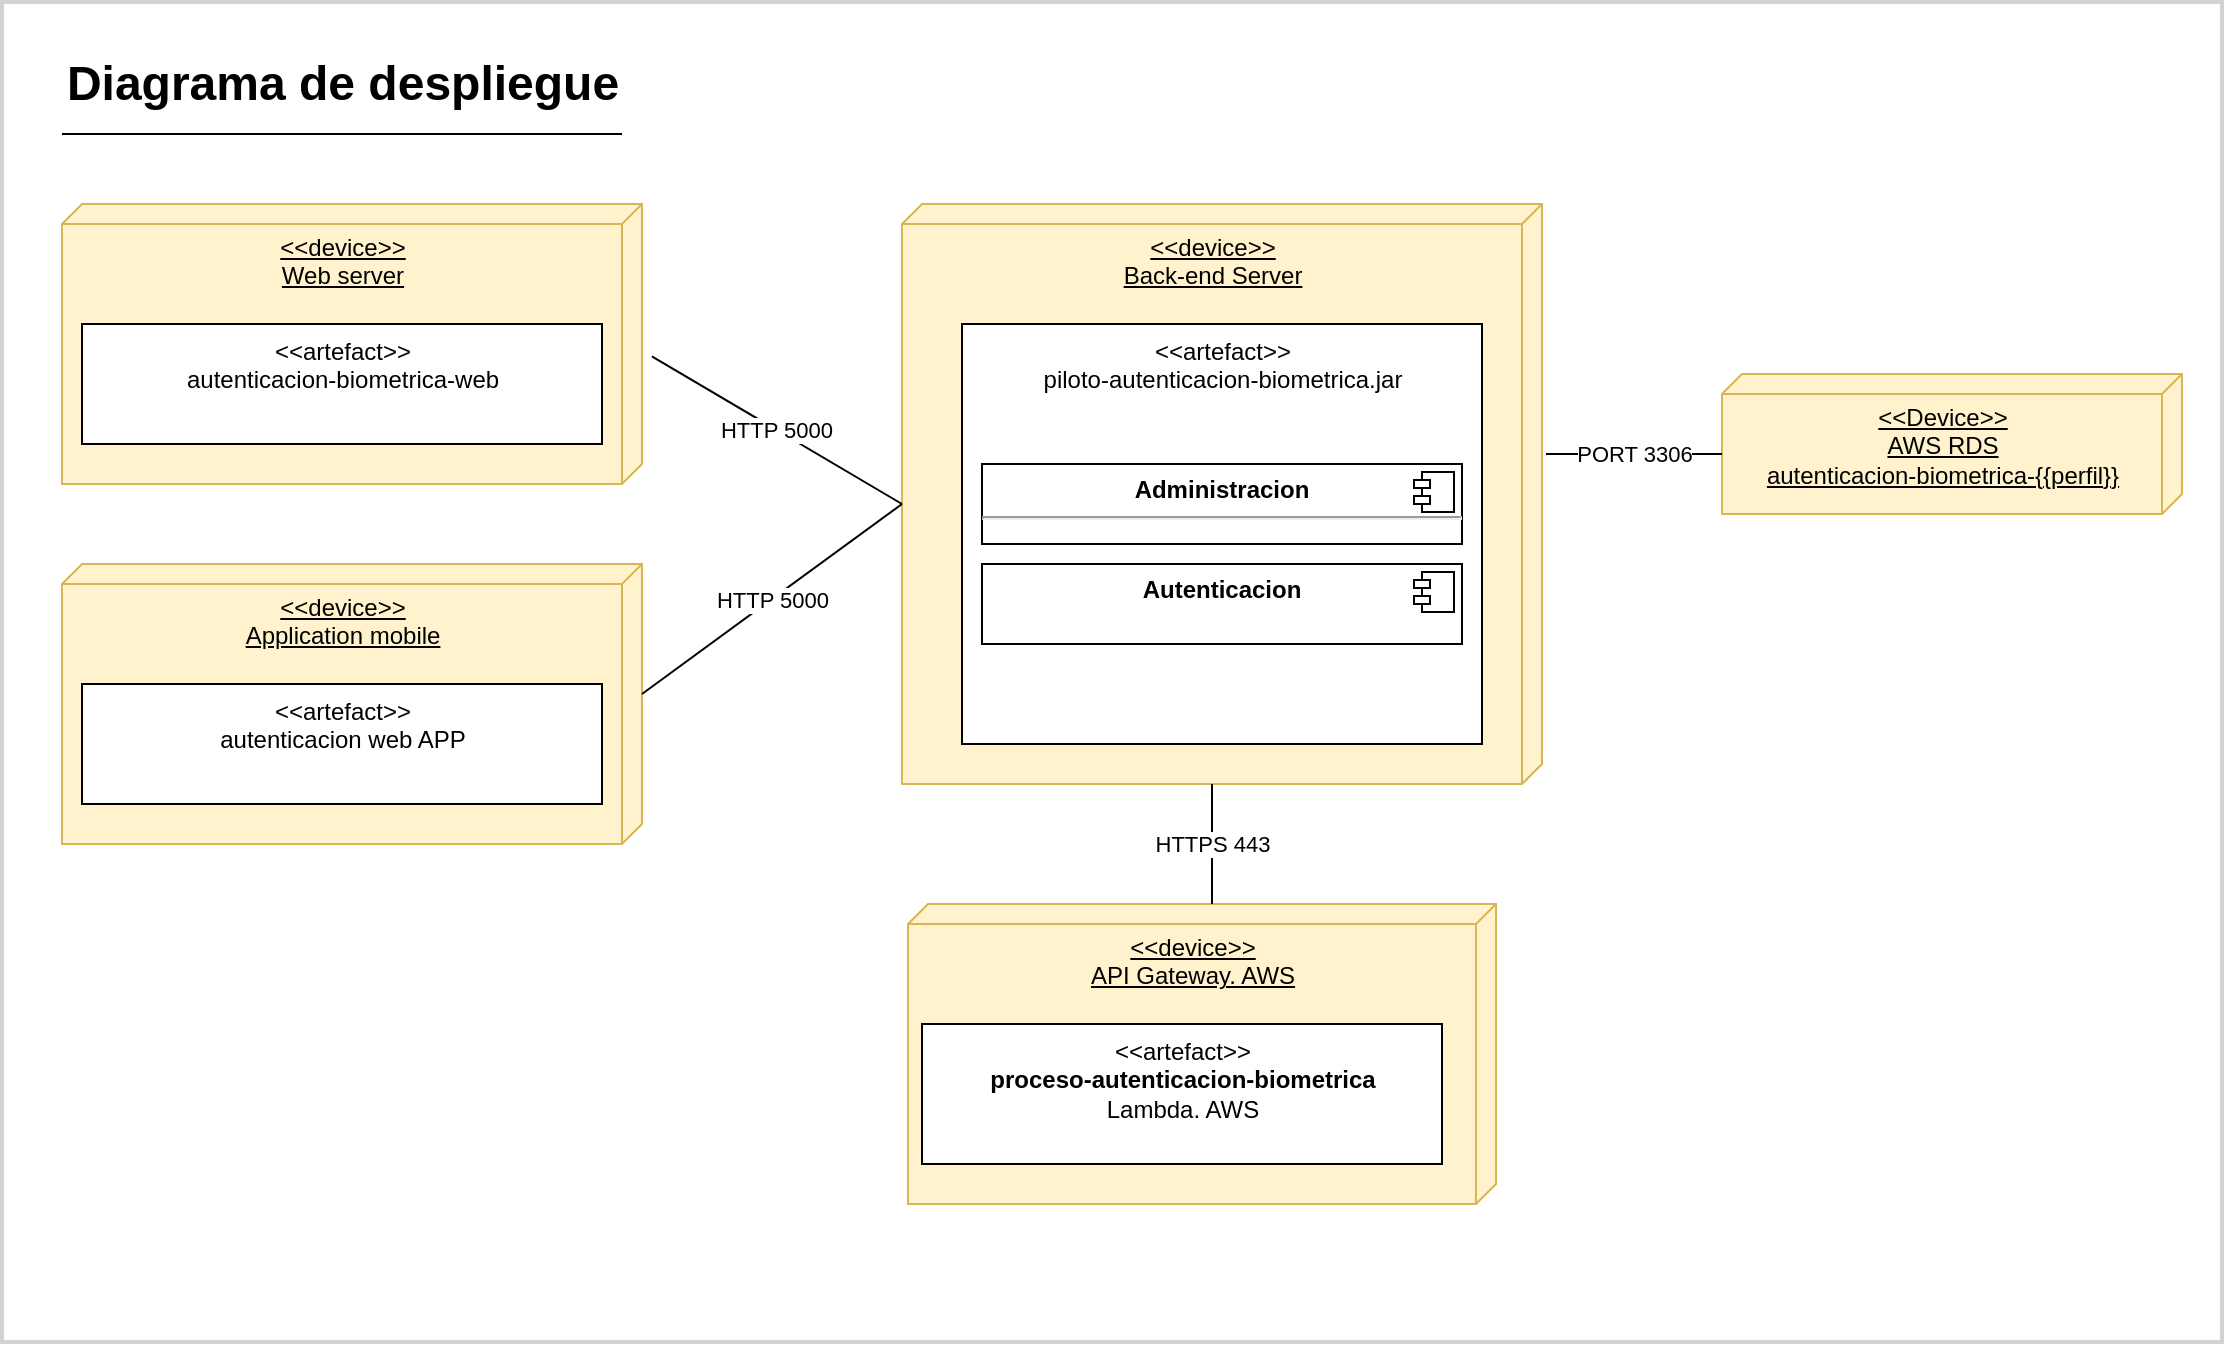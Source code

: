 <mxfile version="15.2.9" type="github">
  <diagram id="VDdS1Ym82Mv0rxRFRpkZ" name="Page-1">
    <mxGraphModel dx="1695" dy="1619" grid="1" gridSize="10" guides="1" tooltips="1" connect="1" arrows="1" fold="1" page="1" pageScale="1" pageWidth="827" pageHeight="1169" math="0" shadow="0">
      <root>
        <mxCell id="0" />
        <mxCell id="1" parent="0" />
        <mxCell id="L4K-rOw-liugyd5PohJu-1" value="" style="rounded=0;whiteSpace=wrap;html=1;fillColor=none;strokeColor=#d3d3d3;strokeWidth=2;" vertex="1" parent="1">
          <mxGeometry x="-240" y="-1" width="1110" height="670" as="geometry" />
        </mxCell>
        <mxCell id="L4K-rOw-liugyd5PohJu-2" value="Diagrama de despliegue" style="text;strokeColor=none;fillColor=none;html=1;fontSize=24;fontStyle=1;verticalAlign=middle;align=center;" vertex="1" parent="1">
          <mxGeometry x="-210" y="20" width="280" height="40" as="geometry" />
        </mxCell>
        <mxCell id="L4K-rOw-liugyd5PohJu-3" value="" style="line;strokeWidth=1;rotatable=0;dashed=0;labelPosition=right;align=left;verticalAlign=middle;spacingTop=0;spacingLeft=6;points=[];portConstraint=eastwest;" vertex="1" parent="1">
          <mxGeometry x="-210" y="60" width="280" height="10" as="geometry" />
        </mxCell>
        <mxCell id="L4K-rOw-liugyd5PohJu-6" value="&amp;lt;&amp;lt;device&amp;gt;&amp;gt;&lt;br&gt;Back-end Server" style="verticalAlign=top;align=center;spacingTop=8;spacingLeft=2;spacingRight=12;shape=cube;size=10;direction=south;fontStyle=4;html=1;fillColor=#fff2cc;strokeColor=#d6b656;" vertex="1" parent="1">
          <mxGeometry x="210" y="100" width="320" height="290" as="geometry" />
        </mxCell>
        <mxCell id="L4K-rOw-liugyd5PohJu-7" value="&lt;span&gt;&amp;lt;&amp;lt;artefact&amp;gt;&amp;gt;&lt;/span&gt;&lt;br&gt;piloto-autenticacion-biometrica.jar" style="html=1;verticalAlign=top;" vertex="1" parent="1">
          <mxGeometry x="240" y="160" width="260" height="210" as="geometry" />
        </mxCell>
        <mxCell id="L4K-rOw-liugyd5PohJu-8" value="&amp;lt;&amp;lt;Device&amp;gt;&amp;gt;&lt;br&gt;AWS RDS&lt;br&gt;autenticacion-biometrica-{{perfil}}" style="verticalAlign=top;align=center;spacingTop=8;spacingLeft=2;spacingRight=12;shape=cube;size=10;direction=south;fontStyle=4;html=1;fillColor=#fff2cc;strokeColor=#d6b656;" vertex="1" parent="1">
          <mxGeometry x="620" y="185" width="230" height="70" as="geometry" />
        </mxCell>
        <mxCell id="L4K-rOw-liugyd5PohJu-9" value="&lt;p style=&quot;margin: 0px ; margin-top: 6px ; text-align: center&quot;&gt;&lt;b&gt;Administracion&lt;/b&gt;&lt;/p&gt;&lt;hr&gt;&lt;p style=&quot;margin: 0px ; margin-left: 8px&quot;&gt;&lt;br&gt;&lt;/p&gt;" style="align=left;overflow=fill;html=1;dropTarget=0;" vertex="1" parent="1">
          <mxGeometry x="250" y="230" width="240" height="40" as="geometry" />
        </mxCell>
        <mxCell id="L4K-rOw-liugyd5PohJu-10" value="" style="shape=component;jettyWidth=8;jettyHeight=4;" vertex="1" parent="L4K-rOw-liugyd5PohJu-9">
          <mxGeometry x="1" width="20" height="20" relative="1" as="geometry">
            <mxPoint x="-24" y="4" as="offset" />
          </mxGeometry>
        </mxCell>
        <mxCell id="L4K-rOw-liugyd5PohJu-11" value="&lt;p style=&quot;margin: 0px ; margin-top: 6px ; text-align: center&quot;&gt;&lt;b&gt;Autenticacion&lt;/b&gt;&lt;/p&gt;" style="align=left;overflow=fill;html=1;dropTarget=0;" vertex="1" parent="1">
          <mxGeometry x="250" y="280" width="240" height="40" as="geometry" />
        </mxCell>
        <mxCell id="L4K-rOw-liugyd5PohJu-12" value="" style="shape=component;jettyWidth=8;jettyHeight=4;" vertex="1" parent="L4K-rOw-liugyd5PohJu-11">
          <mxGeometry x="1" width="20" height="20" relative="1" as="geometry">
            <mxPoint x="-24" y="4" as="offset" />
          </mxGeometry>
        </mxCell>
        <mxCell id="L4K-rOw-liugyd5PohJu-18" value="PORT 3306" style="endArrow=none;html=1;entryX=0;entryY=0;entryDx=40;entryDy=230;entryPerimeter=0;" edge="1" parent="1" target="L4K-rOw-liugyd5PohJu-8">
          <mxGeometry width="50" height="50" relative="1" as="geometry">
            <mxPoint x="532" y="225" as="sourcePoint" />
            <mxPoint x="570" y="225" as="targetPoint" />
          </mxGeometry>
        </mxCell>
        <mxCell id="L4K-rOw-liugyd5PohJu-19" value="&amp;lt;&amp;lt;device&amp;gt;&amp;gt;&lt;br&gt;&lt;span style=&quot;&quot;&gt;API Gateway. AWS&lt;/span&gt;" style="verticalAlign=top;align=center;spacingTop=8;spacingLeft=2;spacingRight=12;shape=cube;size=10;direction=south;fontStyle=4;html=1;fillColor=#fff2cc;strokeColor=#d6b656;" vertex="1" parent="1">
          <mxGeometry x="213" y="450" width="294" height="150" as="geometry" />
        </mxCell>
        <mxCell id="L4K-rOw-liugyd5PohJu-20" value="&amp;lt;&amp;lt;artefact&amp;gt;&amp;gt;&lt;br&gt;&lt;b&gt;proceso-autenticacion-biometrica&lt;br&gt;&lt;/b&gt;Lambda. AWS" style="html=1;verticalAlign=top;" vertex="1" parent="1">
          <mxGeometry x="220" y="510" width="260" height="70" as="geometry" />
        </mxCell>
        <mxCell id="L4K-rOw-liugyd5PohJu-24" value="HTTPS 443" style="endArrow=none;html=1;entryX=0;entryY=0;entryDx=0;entryDy=142;entryPerimeter=0;exitX=0;exitY=0;exitDx=290;exitDy=165;exitPerimeter=0;" edge="1" parent="1" source="L4K-rOw-liugyd5PohJu-6" target="L4K-rOw-liugyd5PohJu-19">
          <mxGeometry width="50" height="50" relative="1" as="geometry">
            <mxPoint x="356.56" y="391.77" as="sourcePoint" />
            <mxPoint x="356.82" y="429.47" as="targetPoint" />
          </mxGeometry>
        </mxCell>
        <mxCell id="L4K-rOw-liugyd5PohJu-25" value="&amp;lt;&amp;lt;device&amp;gt;&amp;gt;&lt;br&gt;Web server" style="verticalAlign=top;align=center;spacingTop=8;spacingLeft=2;spacingRight=12;shape=cube;size=10;direction=south;fontStyle=4;html=1;fillColor=#fff2cc;strokeColor=#d6b656;" vertex="1" parent="1">
          <mxGeometry x="-210" y="100" width="290" height="140" as="geometry" />
        </mxCell>
        <mxCell id="L4K-rOw-liugyd5PohJu-26" value="&amp;lt;&amp;lt;artefact&amp;gt;&amp;gt;&lt;br&gt;autenticacion-biometrica-web" style="html=1;verticalAlign=top;" vertex="1" parent="1">
          <mxGeometry x="-200" y="160" width="260" height="60" as="geometry" />
        </mxCell>
        <mxCell id="L4K-rOw-liugyd5PohJu-31" value="&amp;lt;&amp;lt;device&amp;gt;&amp;gt;&lt;br&gt;Application mobile" style="verticalAlign=top;align=center;spacingTop=8;spacingLeft=2;spacingRight=12;shape=cube;size=10;direction=south;fontStyle=4;html=1;fillColor=#fff2cc;strokeColor=#d6b656;" vertex="1" parent="1">
          <mxGeometry x="-210" y="280" width="290" height="140" as="geometry" />
        </mxCell>
        <mxCell id="L4K-rOw-liugyd5PohJu-32" value="&amp;lt;&amp;lt;artefact&amp;gt;&amp;gt;&lt;br&gt;autenticacion web APP" style="html=1;verticalAlign=top;" vertex="1" parent="1">
          <mxGeometry x="-200" y="340" width="260" height="60" as="geometry" />
        </mxCell>
        <mxCell id="L4K-rOw-liugyd5PohJu-33" value="HTTP 5000" style="endArrow=none;html=1;exitX=0.544;exitY=-0.017;exitDx=0;exitDy=0;exitPerimeter=0;entryX=0;entryY=0;entryDx=150;entryDy=320;entryPerimeter=0;" edge="1" parent="1" source="L4K-rOw-liugyd5PohJu-25" target="L4K-rOw-liugyd5PohJu-6">
          <mxGeometry width="50" height="50" relative="1" as="geometry">
            <mxPoint x="110" y="260" as="sourcePoint" />
            <mxPoint x="160" y="210" as="targetPoint" />
          </mxGeometry>
        </mxCell>
        <mxCell id="L4K-rOw-liugyd5PohJu-34" value="HTTP 5000" style="endArrow=none;html=1;exitX=0;exitY=0;exitDx=65;exitDy=0;exitPerimeter=0;entryX=0;entryY=0;entryDx=150;entryDy=320;entryPerimeter=0;" edge="1" parent="1" source="L4K-rOw-liugyd5PohJu-31" target="L4K-rOw-liugyd5PohJu-6">
          <mxGeometry width="50" height="50" relative="1" as="geometry">
            <mxPoint x="94.93" y="186.16" as="sourcePoint" />
            <mxPoint x="220" y="260" as="targetPoint" />
          </mxGeometry>
        </mxCell>
      </root>
    </mxGraphModel>
  </diagram>
</mxfile>
